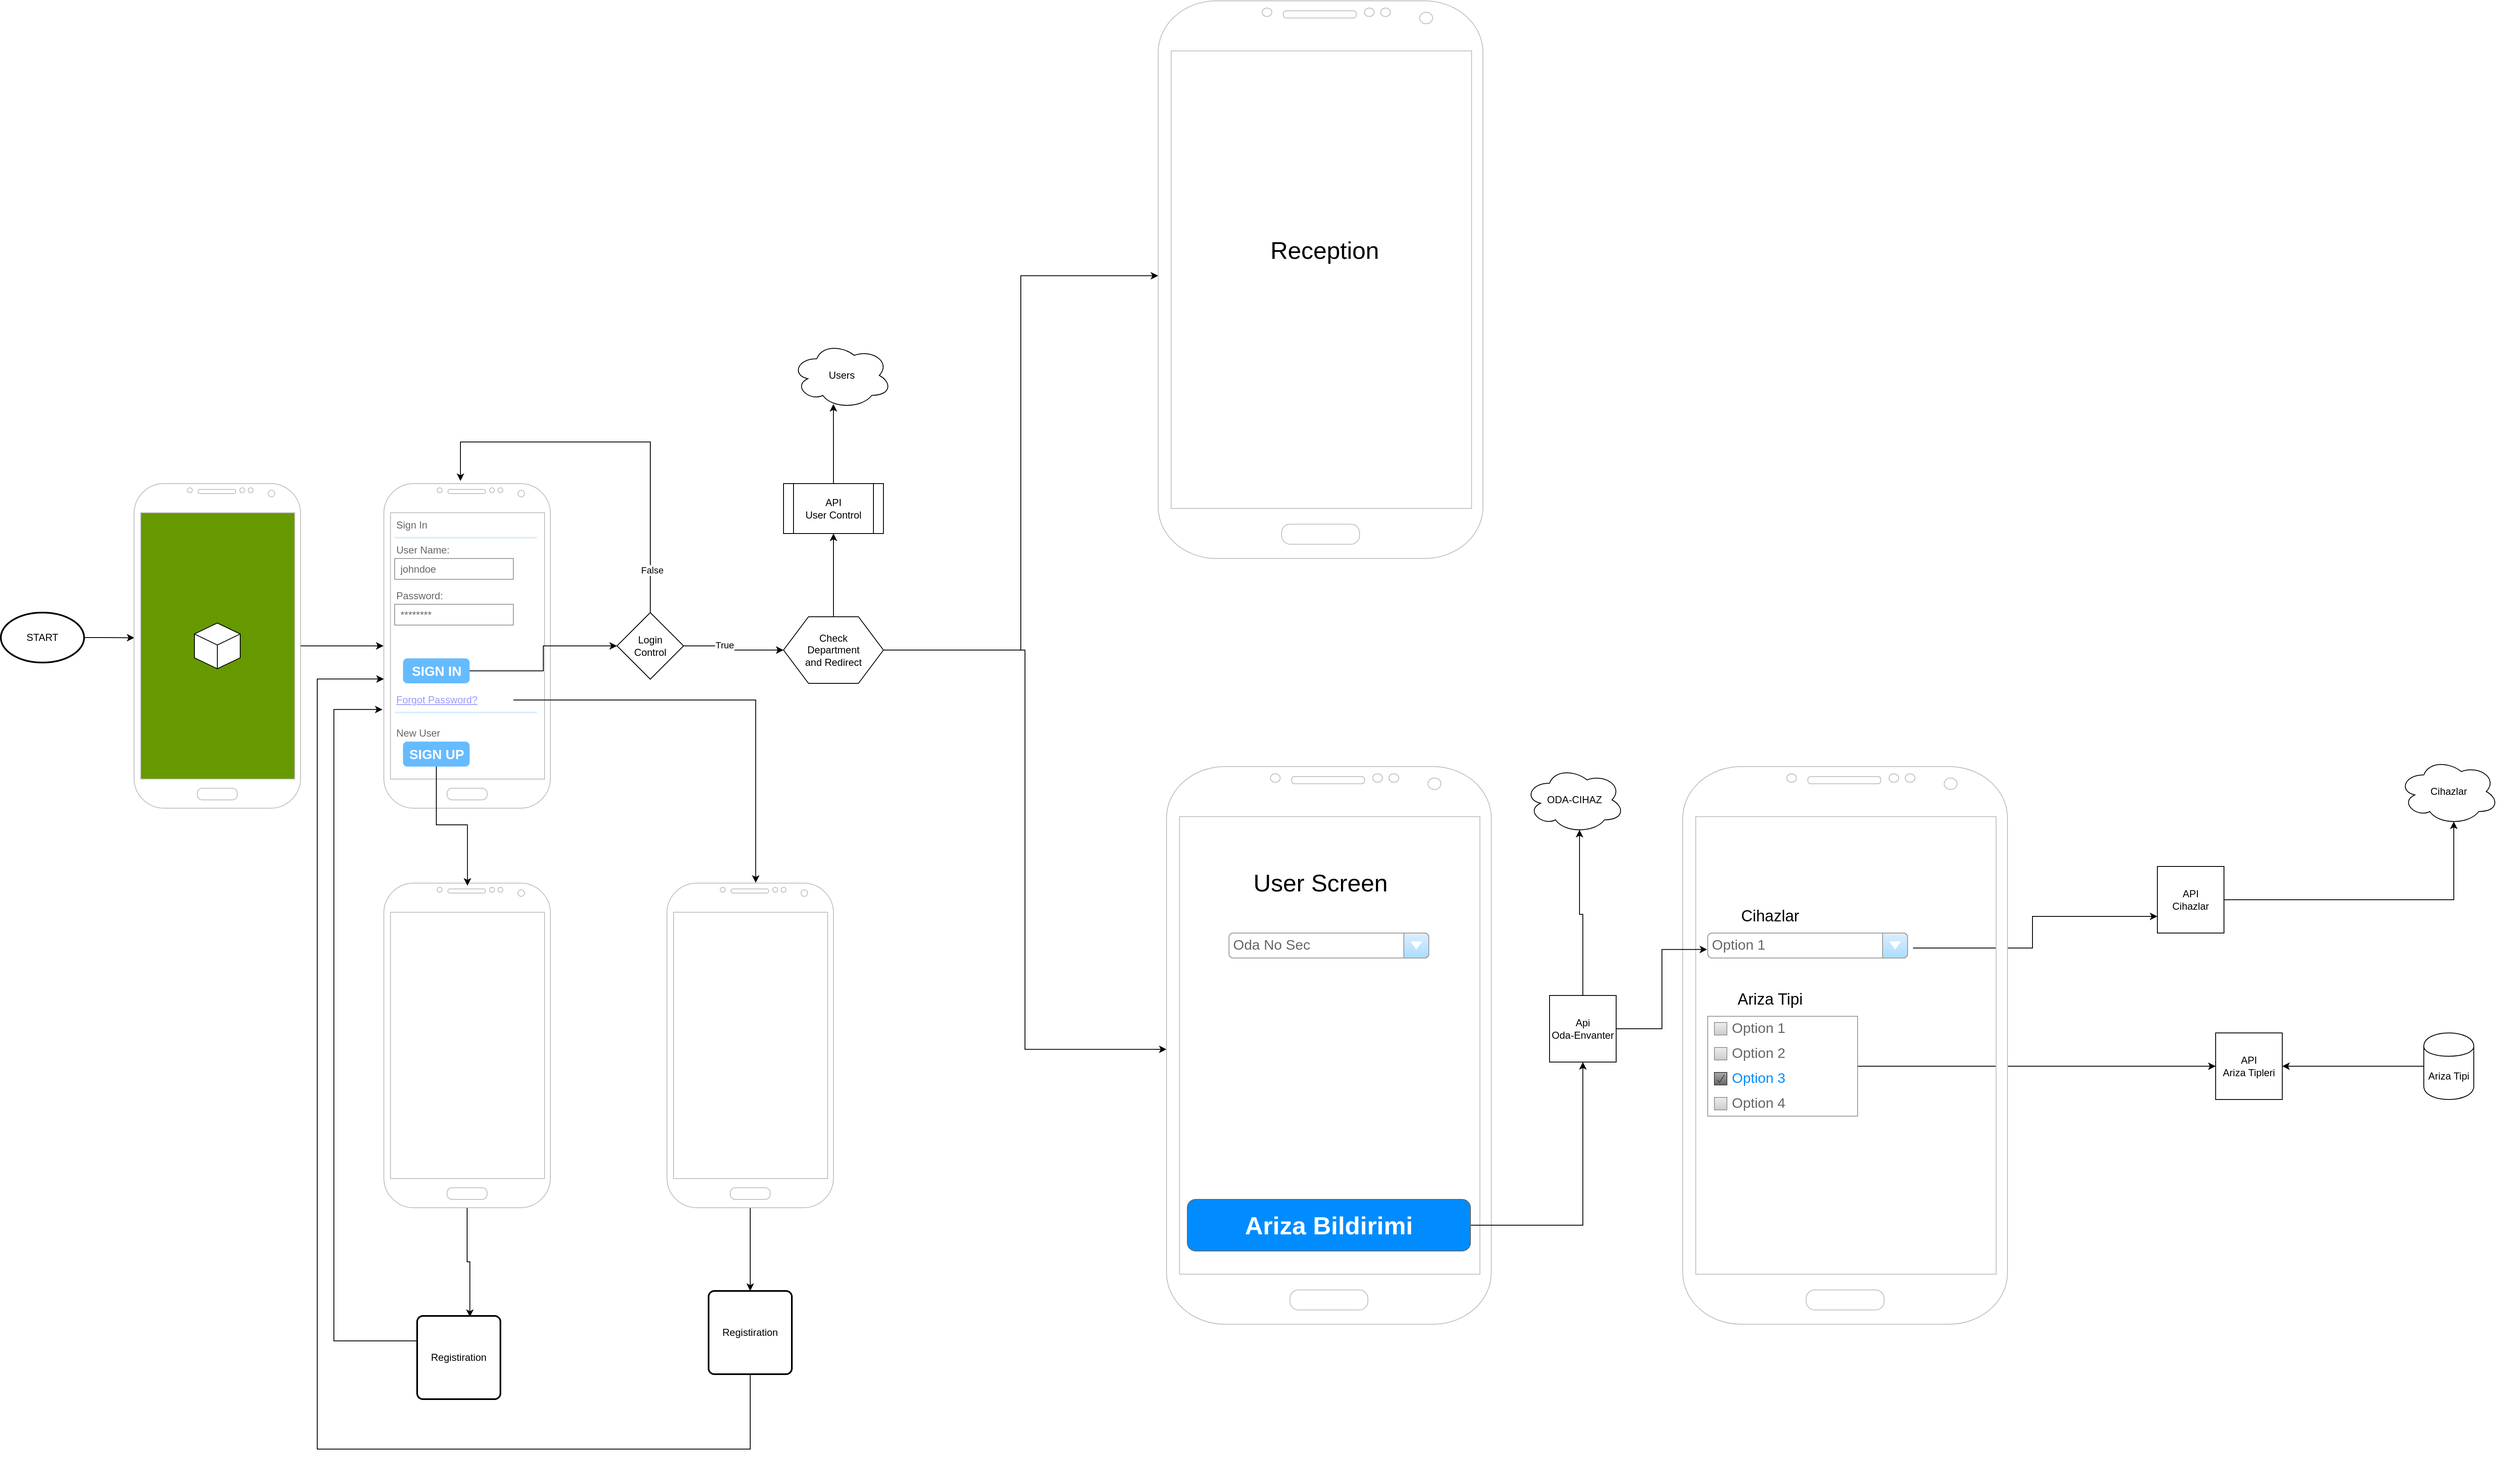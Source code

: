 <mxfile version="12.9.13" type="github">
  <diagram id="MUwsVrfa6CfVyeA1z7Bb" name="Page-1">
    <mxGraphModel dx="2523" dy="2005" grid="1" gridSize="10" guides="1" tooltips="1" connect="1" arrows="1" fold="1" page="1" pageScale="1" pageWidth="850" pageHeight="1100" math="0" shadow="0">
      <root>
        <mxCell id="0" />
        <mxCell id="1" parent="0" />
        <mxCell id="sc8BlCsDntj5IzmVDa04-35" style="edgeStyle=orthogonalEdgeStyle;rounded=0;orthogonalLoop=1;jettySize=auto;html=1;entryX=0.002;entryY=0.475;entryDx=0;entryDy=0;entryPerimeter=0;" parent="1" source="sc8BlCsDntj5IzmVDa04-36" target="sc8BlCsDntj5IzmVDa04-40" edge="1">
          <mxGeometry relative="1" as="geometry" />
        </mxCell>
        <mxCell id="sc8BlCsDntj5IzmVDa04-36" value="START" style="strokeWidth=2;html=1;shape=mxgraph.flowchart.start_1;whiteSpace=wrap;" parent="1" vertex="1">
          <mxGeometry x="-830" y="295" width="100" height="60" as="geometry" />
        </mxCell>
        <mxCell id="sc8BlCsDntj5IzmVDa04-37" value="" style="group" parent="1" vertex="1" connectable="0">
          <mxGeometry x="-670" y="120" width="200" height="410" as="geometry" />
        </mxCell>
        <mxCell id="sc8BlCsDntj5IzmVDa04-38" value="" style="group;rotation=0;" parent="sc8BlCsDntj5IzmVDa04-37" vertex="1" connectable="0">
          <mxGeometry y="20" width="200" height="390" as="geometry" />
        </mxCell>
        <mxCell id="sc8BlCsDntj5IzmVDa04-39" value="" style="verticalLabelPosition=bottom;verticalAlign=top;html=1;shadow=0;dashed=0;strokeWidth=1;strokeColor=none;shape=rect;fillColor=#669900;" parent="sc8BlCsDntj5IzmVDa04-38" vertex="1">
          <mxGeometry y="30" width="200" height="330" as="geometry" />
        </mxCell>
        <mxCell id="sc8BlCsDntj5IzmVDa04-40" value="" style="verticalLabelPosition=bottom;verticalAlign=top;html=1;shadow=0;dashed=0;strokeWidth=1;shape=mxgraph.android.phone2;strokeColor=#c0c0c0;" parent="sc8BlCsDntj5IzmVDa04-38" vertex="1">
          <mxGeometry width="200" height="390" as="geometry" />
        </mxCell>
        <mxCell id="sc8BlCsDntj5IzmVDa04-41" value="" style="whiteSpace=wrap;html=1;shape=mxgraph.basic.isocube;isoAngle=15;" parent="sc8BlCsDntj5IzmVDa04-38" vertex="1">
          <mxGeometry x="72.5" y="167.5" width="55" height="55" as="geometry" />
        </mxCell>
        <mxCell id="sc8BlCsDntj5IzmVDa04-103" value="" style="group" parent="1" vertex="1" connectable="0">
          <mxGeometry x="-370" y="140" width="200" height="390" as="geometry" />
        </mxCell>
        <mxCell id="sc8BlCsDntj5IzmVDa04-83" value="" style="strokeWidth=1;shadow=0;dashed=0;align=center;html=1;shape=mxgraph.mockup.forms.rrect;rSize=0;strokeColor=#999999;fillColor=#ffffff;" parent="sc8BlCsDntj5IzmVDa04-103" vertex="1">
          <mxGeometry x="3" y="30" width="194" height="330" as="geometry" />
        </mxCell>
        <mxCell id="sc8BlCsDntj5IzmVDa04-84" value="Sign In" style="strokeWidth=1;shadow=0;dashed=0;align=center;html=1;shape=mxgraph.mockup.forms.anchor;fontSize=12;fontColor=#666666;align=left;resizeWidth=1;spacingLeft=0;" parent="sc8BlCsDntj5IzmVDa04-83" vertex="1">
          <mxGeometry width="95" height="20" relative="1" as="geometry">
            <mxPoint x="10" y="10" as="offset" />
          </mxGeometry>
        </mxCell>
        <mxCell id="sc8BlCsDntj5IzmVDa04-85" value="" style="shape=line;strokeColor=#ddeeff;strokeWidth=2;html=1;resizeWidth=1;" parent="sc8BlCsDntj5IzmVDa04-83" vertex="1">
          <mxGeometry width="171" height="10" relative="1" as="geometry">
            <mxPoint x="10" y="30" as="offset" />
          </mxGeometry>
        </mxCell>
        <mxCell id="sc8BlCsDntj5IzmVDa04-86" value="User Name:" style="strokeWidth=1;shadow=0;dashed=0;align=center;html=1;shape=mxgraph.mockup.forms.anchor;fontSize=12;fontColor=#666666;align=left;resizeWidth=1;spacingLeft=0;" parent="sc8BlCsDntj5IzmVDa04-83" vertex="1">
          <mxGeometry width="95" height="20" relative="1" as="geometry">
            <mxPoint x="10" y="40" as="offset" />
          </mxGeometry>
        </mxCell>
        <mxCell id="sc8BlCsDntj5IzmVDa04-87" value="johndoe" style="strokeWidth=1;shadow=0;dashed=0;align=center;html=1;shape=mxgraph.mockup.forms.rrect;rSize=0;strokeColor=#999999;fontColor=#666666;align=left;spacingLeft=5;resizeWidth=1;" parent="sc8BlCsDntj5IzmVDa04-83" vertex="1">
          <mxGeometry width="142.5" height="25" relative="1" as="geometry">
            <mxPoint x="10" y="60" as="offset" />
          </mxGeometry>
        </mxCell>
        <mxCell id="sc8BlCsDntj5IzmVDa04-88" value="Password:" style="strokeWidth=1;shadow=0;dashed=0;align=center;html=1;shape=mxgraph.mockup.forms.anchor;fontSize=12;fontColor=#666666;align=left;resizeWidth=1;spacingLeft=0;" parent="sc8BlCsDntj5IzmVDa04-83" vertex="1">
          <mxGeometry width="95" height="20" relative="1" as="geometry">
            <mxPoint x="10" y="95" as="offset" />
          </mxGeometry>
        </mxCell>
        <mxCell id="sc8BlCsDntj5IzmVDa04-89" value="********" style="strokeWidth=1;shadow=0;dashed=0;align=center;html=1;shape=mxgraph.mockup.forms.rrect;rSize=0;strokeColor=#999999;fontColor=#666666;align=left;spacingLeft=5;resizeWidth=1;" parent="sc8BlCsDntj5IzmVDa04-83" vertex="1">
          <mxGeometry width="142.5" height="25" relative="1" as="geometry">
            <mxPoint x="10" y="115" as="offset" />
          </mxGeometry>
        </mxCell>
        <mxCell id="sc8BlCsDntj5IzmVDa04-90" value="SIGN IN" style="strokeWidth=1;shadow=0;dashed=0;align=center;html=1;shape=mxgraph.mockup.forms.rrect;rSize=5;strokeColor=none;fontColor=#ffffff;fillColor=#66bbff;fontSize=16;fontStyle=1;" parent="sc8BlCsDntj5IzmVDa04-83" vertex="1">
          <mxGeometry y="1" width="80" height="30" relative="1" as="geometry">
            <mxPoint x="20" y="-150" as="offset" />
          </mxGeometry>
        </mxCell>
        <mxCell id="sc8BlCsDntj5IzmVDa04-91" value="Forgot Password?" style="strokeWidth=1;shadow=0;dashed=0;align=center;html=1;shape=mxgraph.mockup.forms.anchor;fontSize=12;fontColor=#9999ff;align=left;spacingLeft=0;fontStyle=4;resizeWidth=1;" parent="sc8BlCsDntj5IzmVDa04-83" vertex="1">
          <mxGeometry y="1" width="142.5" height="20" relative="1" as="geometry">
            <mxPoint x="10" y="-110" as="offset" />
          </mxGeometry>
        </mxCell>
        <mxCell id="sc8BlCsDntj5IzmVDa04-92" value="" style="shape=line;strokeColor=#ddeeff;strokeWidth=2;html=1;resizeWidth=1;" parent="sc8BlCsDntj5IzmVDa04-83" vertex="1">
          <mxGeometry y="1" width="171" height="10" relative="1" as="geometry">
            <mxPoint x="10" y="-90" as="offset" />
          </mxGeometry>
        </mxCell>
        <mxCell id="sc8BlCsDntj5IzmVDa04-93" value="New User" style="strokeWidth=1;shadow=0;dashed=0;align=center;html=1;shape=mxgraph.mockup.forms.anchor;fontSize=12;fontColor=#666666;align=left;spacingLeft=0;resizeWidth=1;" parent="sc8BlCsDntj5IzmVDa04-83" vertex="1">
          <mxGeometry y="1" width="142.5" height="20" relative="1" as="geometry">
            <mxPoint x="10" y="-70" as="offset" />
          </mxGeometry>
        </mxCell>
        <mxCell id="sc8BlCsDntj5IzmVDa04-94" value="SIGN UP" style="strokeWidth=1;shadow=0;dashed=0;align=center;html=1;shape=mxgraph.mockup.forms.rrect;rSize=5;strokeColor=none;fontColor=#ffffff;fillColor=#66bbff;fontSize=16;fontStyle=1;" parent="sc8BlCsDntj5IzmVDa04-83" vertex="1">
          <mxGeometry y="1" width="80" height="30" relative="1" as="geometry">
            <mxPoint x="20" y="-50" as="offset" />
          </mxGeometry>
        </mxCell>
        <mxCell id="sc8BlCsDntj5IzmVDa04-102" value="" style="verticalLabelPosition=bottom;verticalAlign=top;html=1;shadow=0;dashed=0;strokeWidth=1;shape=mxgraph.android.phone2;strokeColor=#c0c0c0;" parent="sc8BlCsDntj5IzmVDa04-103" vertex="1">
          <mxGeometry width="200" height="390" as="geometry" />
        </mxCell>
        <mxCell id="sc8BlCsDntj5IzmVDa04-104" style="edgeStyle=orthogonalEdgeStyle;rounded=0;orthogonalLoop=1;jettySize=auto;html=1;entryX=-0.002;entryY=0.5;entryDx=0;entryDy=0;entryPerimeter=0;" parent="1" source="sc8BlCsDntj5IzmVDa04-39" target="sc8BlCsDntj5IzmVDa04-102" edge="1">
          <mxGeometry relative="1" as="geometry" />
        </mxCell>
        <mxCell id="sc8BlCsDntj5IzmVDa04-108" style="edgeStyle=orthogonalEdgeStyle;rounded=0;orthogonalLoop=1;jettySize=auto;html=1;entryX=0;entryY=0.5;entryDx=0;entryDy=0;" parent="1" source="sc8BlCsDntj5IzmVDa04-105" target="sc8BlCsDntj5IzmVDa04-107" edge="1">
          <mxGeometry relative="1" as="geometry" />
        </mxCell>
        <mxCell id="sc8BlCsDntj5IzmVDa04-111" value="True" style="edgeLabel;html=1;align=center;verticalAlign=middle;resizable=0;points=[];" parent="sc8BlCsDntj5IzmVDa04-108" vertex="1" connectable="0">
          <mxGeometry x="-0.218" y="1" relative="1" as="geometry">
            <mxPoint as="offset" />
          </mxGeometry>
        </mxCell>
        <mxCell id="sc8BlCsDntj5IzmVDa04-109" style="edgeStyle=orthogonalEdgeStyle;rounded=0;orthogonalLoop=1;jettySize=auto;html=1;entryX=0.46;entryY=-0.008;entryDx=0;entryDy=0;entryPerimeter=0;" parent="1" source="sc8BlCsDntj5IzmVDa04-105" target="sc8BlCsDntj5IzmVDa04-102" edge="1">
          <mxGeometry relative="1" as="geometry">
            <Array as="points">
              <mxPoint x="-50" y="90" />
              <mxPoint x="-278" y="90" />
            </Array>
          </mxGeometry>
        </mxCell>
        <mxCell id="sc8BlCsDntj5IzmVDa04-110" value="False" style="edgeLabel;html=1;align=center;verticalAlign=middle;resizable=0;points=[];" parent="sc8BlCsDntj5IzmVDa04-109" vertex="1" connectable="0">
          <mxGeometry x="-0.786" y="-2" relative="1" as="geometry">
            <mxPoint as="offset" />
          </mxGeometry>
        </mxCell>
        <mxCell id="sc8BlCsDntj5IzmVDa04-105" value="&lt;div&gt;Login&lt;/div&gt;&lt;div&gt;Control&lt;br&gt;&lt;/div&gt;" style="rhombus;whiteSpace=wrap;html=1;" parent="1" vertex="1">
          <mxGeometry x="-90" y="295" width="80" height="80" as="geometry" />
        </mxCell>
        <mxCell id="sc8BlCsDntj5IzmVDa04-106" style="edgeStyle=orthogonalEdgeStyle;rounded=0;orthogonalLoop=1;jettySize=auto;html=1;entryX=0;entryY=0.5;entryDx=0;entryDy=0;" parent="1" source="sc8BlCsDntj5IzmVDa04-90" target="sc8BlCsDntj5IzmVDa04-105" edge="1">
          <mxGeometry relative="1" as="geometry" />
        </mxCell>
        <mxCell id="PehuMIGnU_n_UuZmKmM0-28" style="edgeStyle=orthogonalEdgeStyle;rounded=0;orthogonalLoop=1;jettySize=auto;html=1;entryX=0;entryY=0.493;entryDx=0;entryDy=0;entryPerimeter=0;" edge="1" parent="1" source="sc8BlCsDntj5IzmVDa04-107" target="PehuMIGnU_n_UuZmKmM0-10">
          <mxGeometry relative="1" as="geometry" />
        </mxCell>
        <mxCell id="PehuMIGnU_n_UuZmKmM0-29" style="edgeStyle=orthogonalEdgeStyle;rounded=0;orthogonalLoop=1;jettySize=auto;html=1;entryX=0;entryY=0.507;entryDx=0;entryDy=0;entryPerimeter=0;" edge="1" parent="1" source="sc8BlCsDntj5IzmVDa04-107" target="PehuMIGnU_n_UuZmKmM0-27">
          <mxGeometry relative="1" as="geometry" />
        </mxCell>
        <mxCell id="PehuMIGnU_n_UuZmKmM0-41" style="edgeStyle=orthogonalEdgeStyle;rounded=0;orthogonalLoop=1;jettySize=auto;html=1;entryX=0.5;entryY=1;entryDx=0;entryDy=0;" edge="1" parent="1" source="sc8BlCsDntj5IzmVDa04-107" target="PehuMIGnU_n_UuZmKmM0-40">
          <mxGeometry relative="1" as="geometry" />
        </mxCell>
        <mxCell id="sc8BlCsDntj5IzmVDa04-107" value="&lt;div&gt;Check&lt;/div&gt;&lt;div&gt;Department&lt;/div&gt;&lt;div&gt;and Redirect&lt;br&gt;&lt;/div&gt;" style="shape=hexagon;perimeter=hexagonPerimeter2;whiteSpace=wrap;html=1;" parent="1" vertex="1">
          <mxGeometry x="110" y="300" width="120" height="80" as="geometry" />
        </mxCell>
        <mxCell id="sc8BlCsDntj5IzmVDa04-119" style="edgeStyle=orthogonalEdgeStyle;rounded=0;orthogonalLoop=1;jettySize=auto;html=1;entryX=0.633;entryY=0.013;entryDx=0;entryDy=0;entryPerimeter=0;" parent="1" source="sc8BlCsDntj5IzmVDa04-112" target="sc8BlCsDntj5IzmVDa04-114" edge="1">
          <mxGeometry relative="1" as="geometry" />
        </mxCell>
        <mxCell id="sc8BlCsDntj5IzmVDa04-112" value="" style="verticalLabelPosition=bottom;verticalAlign=top;html=1;shadow=0;dashed=0;strokeWidth=1;shape=mxgraph.android.phone2;strokeColor=#c0c0c0;" parent="1" vertex="1">
          <mxGeometry x="-370" y="620" width="200" height="390" as="geometry" />
        </mxCell>
        <mxCell id="sc8BlCsDntj5IzmVDa04-113" style="edgeStyle=orthogonalEdgeStyle;rounded=0;orthogonalLoop=1;jettySize=auto;html=1;entryX=0.502;entryY=0.008;entryDx=0;entryDy=0;entryPerimeter=0;" parent="1" source="sc8BlCsDntj5IzmVDa04-94" target="sc8BlCsDntj5IzmVDa04-112" edge="1">
          <mxGeometry relative="1" as="geometry" />
        </mxCell>
        <mxCell id="sc8BlCsDntj5IzmVDa04-120" style="edgeStyle=orthogonalEdgeStyle;rounded=0;orthogonalLoop=1;jettySize=auto;html=1;entryX=-0.008;entryY=0.696;entryDx=0;entryDy=0;entryPerimeter=0;" parent="1" source="sc8BlCsDntj5IzmVDa04-114" target="sc8BlCsDntj5IzmVDa04-102" edge="1">
          <mxGeometry relative="1" as="geometry">
            <Array as="points">
              <mxPoint x="-430" y="1170" />
              <mxPoint x="-430" y="411" />
            </Array>
          </mxGeometry>
        </mxCell>
        <mxCell id="sc8BlCsDntj5IzmVDa04-114" value="Registiration" style="rounded=1;whiteSpace=wrap;html=1;absoluteArcSize=1;arcSize=14;strokeWidth=2;" parent="1" vertex="1">
          <mxGeometry x="-330" y="1140" width="100" height="100" as="geometry" />
        </mxCell>
        <mxCell id="sc8BlCsDntj5IzmVDa04-123" style="edgeStyle=orthogonalEdgeStyle;rounded=0;orthogonalLoop=1;jettySize=auto;html=1;entryX=0.5;entryY=0;entryDx=0;entryDy=0;" parent="1" source="sc8BlCsDntj5IzmVDa04-118" target="sc8BlCsDntj5IzmVDa04-122" edge="1">
          <mxGeometry relative="1" as="geometry" />
        </mxCell>
        <mxCell id="sc8BlCsDntj5IzmVDa04-118" value="" style="verticalLabelPosition=bottom;verticalAlign=top;html=1;shadow=0;dashed=0;strokeWidth=1;shape=mxgraph.android.phone2;strokeColor=#c0c0c0;" parent="1" vertex="1">
          <mxGeometry x="-30" y="620" width="200" height="390" as="geometry" />
        </mxCell>
        <mxCell id="sc8BlCsDntj5IzmVDa04-121" style="edgeStyle=orthogonalEdgeStyle;rounded=0;orthogonalLoop=1;jettySize=auto;html=1;entryX=0.533;entryY=-0.001;entryDx=0;entryDy=0;entryPerimeter=0;" parent="1" source="sc8BlCsDntj5IzmVDa04-91" target="sc8BlCsDntj5IzmVDa04-118" edge="1">
          <mxGeometry relative="1" as="geometry" />
        </mxCell>
        <mxCell id="sc8BlCsDntj5IzmVDa04-124" style="edgeStyle=orthogonalEdgeStyle;rounded=0;orthogonalLoop=1;jettySize=auto;html=1;entryX=0;entryY=0.602;entryDx=0;entryDy=0;entryPerimeter=0;" parent="1" source="sc8BlCsDntj5IzmVDa04-122" target="sc8BlCsDntj5IzmVDa04-102" edge="1">
          <mxGeometry relative="1" as="geometry">
            <Array as="points">
              <mxPoint x="70" y="1300" />
              <mxPoint x="-450" y="1300" />
              <mxPoint x="-450" y="375" />
            </Array>
          </mxGeometry>
        </mxCell>
        <mxCell id="sc8BlCsDntj5IzmVDa04-122" value="Registiration" style="rounded=1;whiteSpace=wrap;html=1;absoluteArcSize=1;arcSize=14;strokeWidth=2;" parent="1" vertex="1">
          <mxGeometry x="20" y="1110" width="100" height="100" as="geometry" />
        </mxCell>
        <mxCell id="PehuMIGnU_n_UuZmKmM0-5" value="&lt;div&gt;API &lt;br&gt;&lt;/div&gt;&lt;div&gt;Ariza Tipleri&lt;/div&gt;" style="whiteSpace=wrap;html=1;aspect=fixed;" vertex="1" parent="1">
          <mxGeometry x="1830" y="800" width="80" height="80" as="geometry" />
        </mxCell>
        <mxCell id="PehuMIGnU_n_UuZmKmM0-9" style="edgeStyle=orthogonalEdgeStyle;rounded=0;orthogonalLoop=1;jettySize=auto;html=1;entryX=1;entryY=0.5;entryDx=0;entryDy=0;" edge="1" parent="1" source="PehuMIGnU_n_UuZmKmM0-7" target="PehuMIGnU_n_UuZmKmM0-5">
          <mxGeometry relative="1" as="geometry" />
        </mxCell>
        <mxCell id="PehuMIGnU_n_UuZmKmM0-7" value="Ariza Tipi" style="shape=cylinder;whiteSpace=wrap;html=1;boundedLbl=1;backgroundOutline=1;" vertex="1" parent="1">
          <mxGeometry x="2080" y="800" width="60" height="80" as="geometry" />
        </mxCell>
        <mxCell id="PehuMIGnU_n_UuZmKmM0-10" value="" style="verticalLabelPosition=bottom;verticalAlign=top;html=1;shadow=0;dashed=0;strokeWidth=1;shape=mxgraph.android.phone2;strokeColor=#c0c0c0;" vertex="1" parent="1">
          <mxGeometry x="560" y="-440" width="390" height="670" as="geometry" />
        </mxCell>
        <mxCell id="PehuMIGnU_n_UuZmKmM0-19" style="edgeStyle=orthogonalEdgeStyle;rounded=0;orthogonalLoop=1;jettySize=auto;html=1;entryX=0;entryY=0.75;entryDx=0;entryDy=0;exitX=1.027;exitY=0.6;exitDx=0;exitDy=0;exitPerimeter=0;" edge="1" parent="1" source="PehuMIGnU_n_UuZmKmM0-20" target="PehuMIGnU_n_UuZmKmM0-16">
          <mxGeometry relative="1" as="geometry">
            <mxPoint x="1390" y="710" as="sourcePoint" />
          </mxGeometry>
        </mxCell>
        <mxCell id="PehuMIGnU_n_UuZmKmM0-39" style="edgeStyle=orthogonalEdgeStyle;rounded=0;orthogonalLoop=1;jettySize=auto;html=1;entryX=0.55;entryY=0.95;entryDx=0;entryDy=0;entryPerimeter=0;" edge="1" parent="1" source="PehuMIGnU_n_UuZmKmM0-16" target="PehuMIGnU_n_UuZmKmM0-38">
          <mxGeometry relative="1" as="geometry" />
        </mxCell>
        <mxCell id="PehuMIGnU_n_UuZmKmM0-16" value="&lt;div&gt;API&lt;/div&gt;&lt;div&gt;Cihazlar&lt;/div&gt;" style="whiteSpace=wrap;html=1;aspect=fixed;" vertex="1" parent="1">
          <mxGeometry x="1760" y="600" width="80" height="80" as="geometry" />
        </mxCell>
        <mxCell id="PehuMIGnU_n_UuZmKmM0-26" style="edgeStyle=orthogonalEdgeStyle;rounded=0;orthogonalLoop=1;jettySize=auto;html=1;entryX=0;entryY=0.5;entryDx=0;entryDy=0;" edge="1" parent="1" source="PehuMIGnU_n_UuZmKmM0-21" target="PehuMIGnU_n_UuZmKmM0-5">
          <mxGeometry relative="1" as="geometry" />
        </mxCell>
        <mxCell id="PehuMIGnU_n_UuZmKmM0-27" value="" style="verticalLabelPosition=bottom;verticalAlign=top;html=1;shadow=0;dashed=0;strokeWidth=1;shape=mxgraph.android.phone2;strokeColor=#c0c0c0;" vertex="1" parent="1">
          <mxGeometry x="570" y="480" width="390" height="670" as="geometry" />
        </mxCell>
        <mxCell id="PehuMIGnU_n_UuZmKmM0-30" value="&lt;font style=&quot;font-size: 29px&quot;&gt;Reception&lt;/font&gt;" style="text;html=1;strokeColor=none;fillColor=none;align=center;verticalAlign=middle;whiteSpace=wrap;rounded=0;" vertex="1" parent="1">
          <mxGeometry x="630" y="-180" width="260" height="80" as="geometry" />
        </mxCell>
        <mxCell id="PehuMIGnU_n_UuZmKmM0-32" value="&lt;font style=&quot;font-size: 29px&quot;&gt;User Screen&lt;br&gt;&lt;/font&gt;" style="text;html=1;strokeColor=none;fillColor=none;align=center;verticalAlign=middle;whiteSpace=wrap;rounded=0;" vertex="1" parent="1">
          <mxGeometry x="625" y="580" width="260" height="80" as="geometry" />
        </mxCell>
        <mxCell id="PehuMIGnU_n_UuZmKmM0-47" style="edgeStyle=orthogonalEdgeStyle;rounded=0;orthogonalLoop=1;jettySize=auto;html=1;entryX=0.5;entryY=1;entryDx=0;entryDy=0;" edge="1" parent="1" source="PehuMIGnU_n_UuZmKmM0-33" target="PehuMIGnU_n_UuZmKmM0-46">
          <mxGeometry relative="1" as="geometry" />
        </mxCell>
        <mxCell id="PehuMIGnU_n_UuZmKmM0-33" value="&lt;font style=&quot;font-size: 30px&quot;&gt;Ariza Bildirimi&lt;/font&gt;" style="strokeWidth=1;shadow=0;dashed=0;align=center;html=1;shape=mxgraph.mockup.buttons.button;strokeColor=#666666;fontColor=#ffffff;mainText=;buttonStyle=round;fontSize=17;fontStyle=1;fillColor=#008cff;whiteSpace=wrap;" vertex="1" parent="1">
          <mxGeometry x="595" y="1000" width="340" height="62" as="geometry" />
        </mxCell>
        <mxCell id="PehuMIGnU_n_UuZmKmM0-35" value="" style="group" vertex="1" connectable="0" parent="1">
          <mxGeometry x="1190" y="480" width="390" height="670" as="geometry" />
        </mxCell>
        <mxCell id="PehuMIGnU_n_UuZmKmM0-1" value="" style="verticalLabelPosition=bottom;verticalAlign=top;html=1;shadow=0;dashed=0;strokeWidth=1;shape=mxgraph.android.phone2;strokeColor=#c0c0c0;" vertex="1" parent="PehuMIGnU_n_UuZmKmM0-35">
          <mxGeometry width="390" height="670" as="geometry" />
        </mxCell>
        <mxCell id="PehuMIGnU_n_UuZmKmM0-3" value="&lt;font style=&quot;font-size: 19px&quot;&gt;Ariza Tipi&lt;/font&gt;" style="text;html=1;strokeColor=none;fillColor=none;align=center;verticalAlign=middle;whiteSpace=wrap;rounded=0;" vertex="1" parent="PehuMIGnU_n_UuZmKmM0-35">
          <mxGeometry x="30" y="270" width="150" height="20" as="geometry" />
        </mxCell>
        <mxCell id="PehuMIGnU_n_UuZmKmM0-13" value="&lt;font style=&quot;font-size: 19px&quot;&gt;Cihazlar&lt;/font&gt;" style="text;html=1;strokeColor=none;fillColor=none;align=center;verticalAlign=middle;whiteSpace=wrap;rounded=0;" vertex="1" parent="PehuMIGnU_n_UuZmKmM0-35">
          <mxGeometry x="30" y="170" width="150" height="20" as="geometry" />
        </mxCell>
        <mxCell id="PehuMIGnU_n_UuZmKmM0-20" value="Option 1" style="strokeWidth=1;shadow=0;dashed=0;align=center;html=1;shape=mxgraph.mockup.forms.comboBox;strokeColor=#999999;fillColor=#ddeeff;align=left;fillColor2=#aaddff;mainText=;fontColor=#666666;fontSize=17;spacingLeft=3;" vertex="1" parent="PehuMIGnU_n_UuZmKmM0-35">
          <mxGeometry x="30" y="200" width="240" height="30" as="geometry" />
        </mxCell>
        <mxCell id="PehuMIGnU_n_UuZmKmM0-21" value="" style="strokeWidth=1;shadow=0;dashed=0;align=center;html=1;shape=mxgraph.mockup.forms.rrect;rSize=0;strokeColor=#999999;fillColor=#ffffff;recursiveResize=0;" vertex="1" parent="PehuMIGnU_n_UuZmKmM0-35">
          <mxGeometry x="30" y="300" width="180" height="120" as="geometry" />
        </mxCell>
        <mxCell id="PehuMIGnU_n_UuZmKmM0-22" value="Option 1" style="strokeWidth=1;shadow=0;dashed=0;align=center;html=1;shape=mxgraph.mockup.forms.rrect;rSize=0;fillColor=#eeeeee;strokeColor=#999999;gradientColor=#cccccc;align=left;spacingLeft=4;fontSize=17;fontColor=#666666;labelPosition=right;" vertex="1" parent="PehuMIGnU_n_UuZmKmM0-21">
          <mxGeometry x="8" y="7.5" width="15" height="15" as="geometry" />
        </mxCell>
        <mxCell id="PehuMIGnU_n_UuZmKmM0-23" value="Option 2" style="strokeWidth=1;shadow=0;dashed=0;align=center;html=1;shape=mxgraph.mockup.forms.rrect;rSize=0;fillColor=#eeeeee;strokeColor=#999999;gradientColor=#cccccc;align=left;spacingLeft=4;fontSize=17;fontColor=#666666;labelPosition=right;" vertex="1" parent="PehuMIGnU_n_UuZmKmM0-21">
          <mxGeometry x="8" y="37.5" width="15" height="15" as="geometry" />
        </mxCell>
        <mxCell id="PehuMIGnU_n_UuZmKmM0-24" value="Option 3" style="strokeWidth=1;shadow=0;dashed=0;align=center;html=1;shape=mxgraph.mockup.forms.checkbox;rSize=0;resizable=0;fillColor=#aaaaaa;strokeColor=#444444;gradientColor=#666666;align=left;spacingLeft=4;fontSize=17;fontColor=#008cff;labelPosition=right;" vertex="1" parent="PehuMIGnU_n_UuZmKmM0-21">
          <mxGeometry x="8" y="67.5" width="15" height="15" as="geometry" />
        </mxCell>
        <mxCell id="PehuMIGnU_n_UuZmKmM0-25" value="Option 4" style="strokeWidth=1;shadow=0;dashed=0;align=center;html=1;shape=mxgraph.mockup.forms.rrect;rSize=0;fillColor=#eeeeee;strokeColor=#999999;gradientColor=#cccccc;align=left;spacingLeft=4;fontSize=17;fontColor=#666666;labelPosition=right;" vertex="1" parent="PehuMIGnU_n_UuZmKmM0-21">
          <mxGeometry x="8" y="97.5" width="15" height="15" as="geometry" />
        </mxCell>
        <mxCell id="PehuMIGnU_n_UuZmKmM0-38" value="Cihazlar" style="ellipse;shape=cloud;whiteSpace=wrap;html=1;" vertex="1" parent="1">
          <mxGeometry x="2050" y="470" width="120" height="80" as="geometry" />
        </mxCell>
        <mxCell id="PehuMIGnU_n_UuZmKmM0-43" style="edgeStyle=orthogonalEdgeStyle;rounded=0;orthogonalLoop=1;jettySize=auto;html=1;entryX=0.416;entryY=0.93;entryDx=0;entryDy=0;entryPerimeter=0;" edge="1" parent="1" source="PehuMIGnU_n_UuZmKmM0-40" target="PehuMIGnU_n_UuZmKmM0-42">
          <mxGeometry relative="1" as="geometry" />
        </mxCell>
        <mxCell id="PehuMIGnU_n_UuZmKmM0-40" value="&lt;div&gt;API&lt;/div&gt;&lt;div&gt;User Control&lt;/div&gt;" style="shape=process;whiteSpace=wrap;html=1;backgroundOutline=1;" vertex="1" parent="1">
          <mxGeometry x="110" y="140" width="120" height="60" as="geometry" />
        </mxCell>
        <mxCell id="PehuMIGnU_n_UuZmKmM0-42" value="&lt;div&gt;Users&lt;/div&gt;" style="ellipse;shape=cloud;whiteSpace=wrap;html=1;" vertex="1" parent="1">
          <mxGeometry x="120" y="-30" width="120" height="80" as="geometry" />
        </mxCell>
        <mxCell id="PehuMIGnU_n_UuZmKmM0-45" value="Oda No Sec" style="strokeWidth=1;shadow=0;dashed=0;align=center;html=1;shape=mxgraph.mockup.forms.comboBox;strokeColor=#999999;fillColor=#ddeeff;align=left;fillColor2=#aaddff;mainText=;fontColor=#666666;fontSize=17;spacingLeft=3;" vertex="1" parent="1">
          <mxGeometry x="645" y="680" width="240" height="30" as="geometry" />
        </mxCell>
        <mxCell id="PehuMIGnU_n_UuZmKmM0-48" style="edgeStyle=orthogonalEdgeStyle;rounded=0;orthogonalLoop=1;jettySize=auto;html=1;entryX=-0.003;entryY=0.657;entryDx=0;entryDy=0;entryPerimeter=0;" edge="1" parent="1" source="PehuMIGnU_n_UuZmKmM0-46" target="PehuMIGnU_n_UuZmKmM0-20">
          <mxGeometry relative="1" as="geometry" />
        </mxCell>
        <mxCell id="PehuMIGnU_n_UuZmKmM0-46" value="&lt;div&gt;Api&lt;/div&gt;&lt;div&gt;Oda-Envanter&lt;br&gt;&lt;/div&gt;" style="whiteSpace=wrap;html=1;aspect=fixed;" vertex="1" parent="1">
          <mxGeometry x="1030" y="755" width="80" height="80" as="geometry" />
        </mxCell>
        <mxCell id="PehuMIGnU_n_UuZmKmM0-49" style="edgeStyle=orthogonalEdgeStyle;rounded=0;orthogonalLoop=1;jettySize=auto;html=1;entryX=0.55;entryY=0.95;entryDx=0;entryDy=0;entryPerimeter=0;exitX=0.5;exitY=0;exitDx=0;exitDy=0;" edge="1" parent="1" target="PehuMIGnU_n_UuZmKmM0-50" source="PehuMIGnU_n_UuZmKmM0-46">
          <mxGeometry relative="1" as="geometry">
            <mxPoint x="790" y="490.059" as="sourcePoint" />
          </mxGeometry>
        </mxCell>
        <mxCell id="PehuMIGnU_n_UuZmKmM0-50" value="ODA-CIHAZ" style="ellipse;shape=cloud;whiteSpace=wrap;html=1;" vertex="1" parent="1">
          <mxGeometry x="1000" y="480" width="120" height="80" as="geometry" />
        </mxCell>
      </root>
    </mxGraphModel>
  </diagram>
</mxfile>
